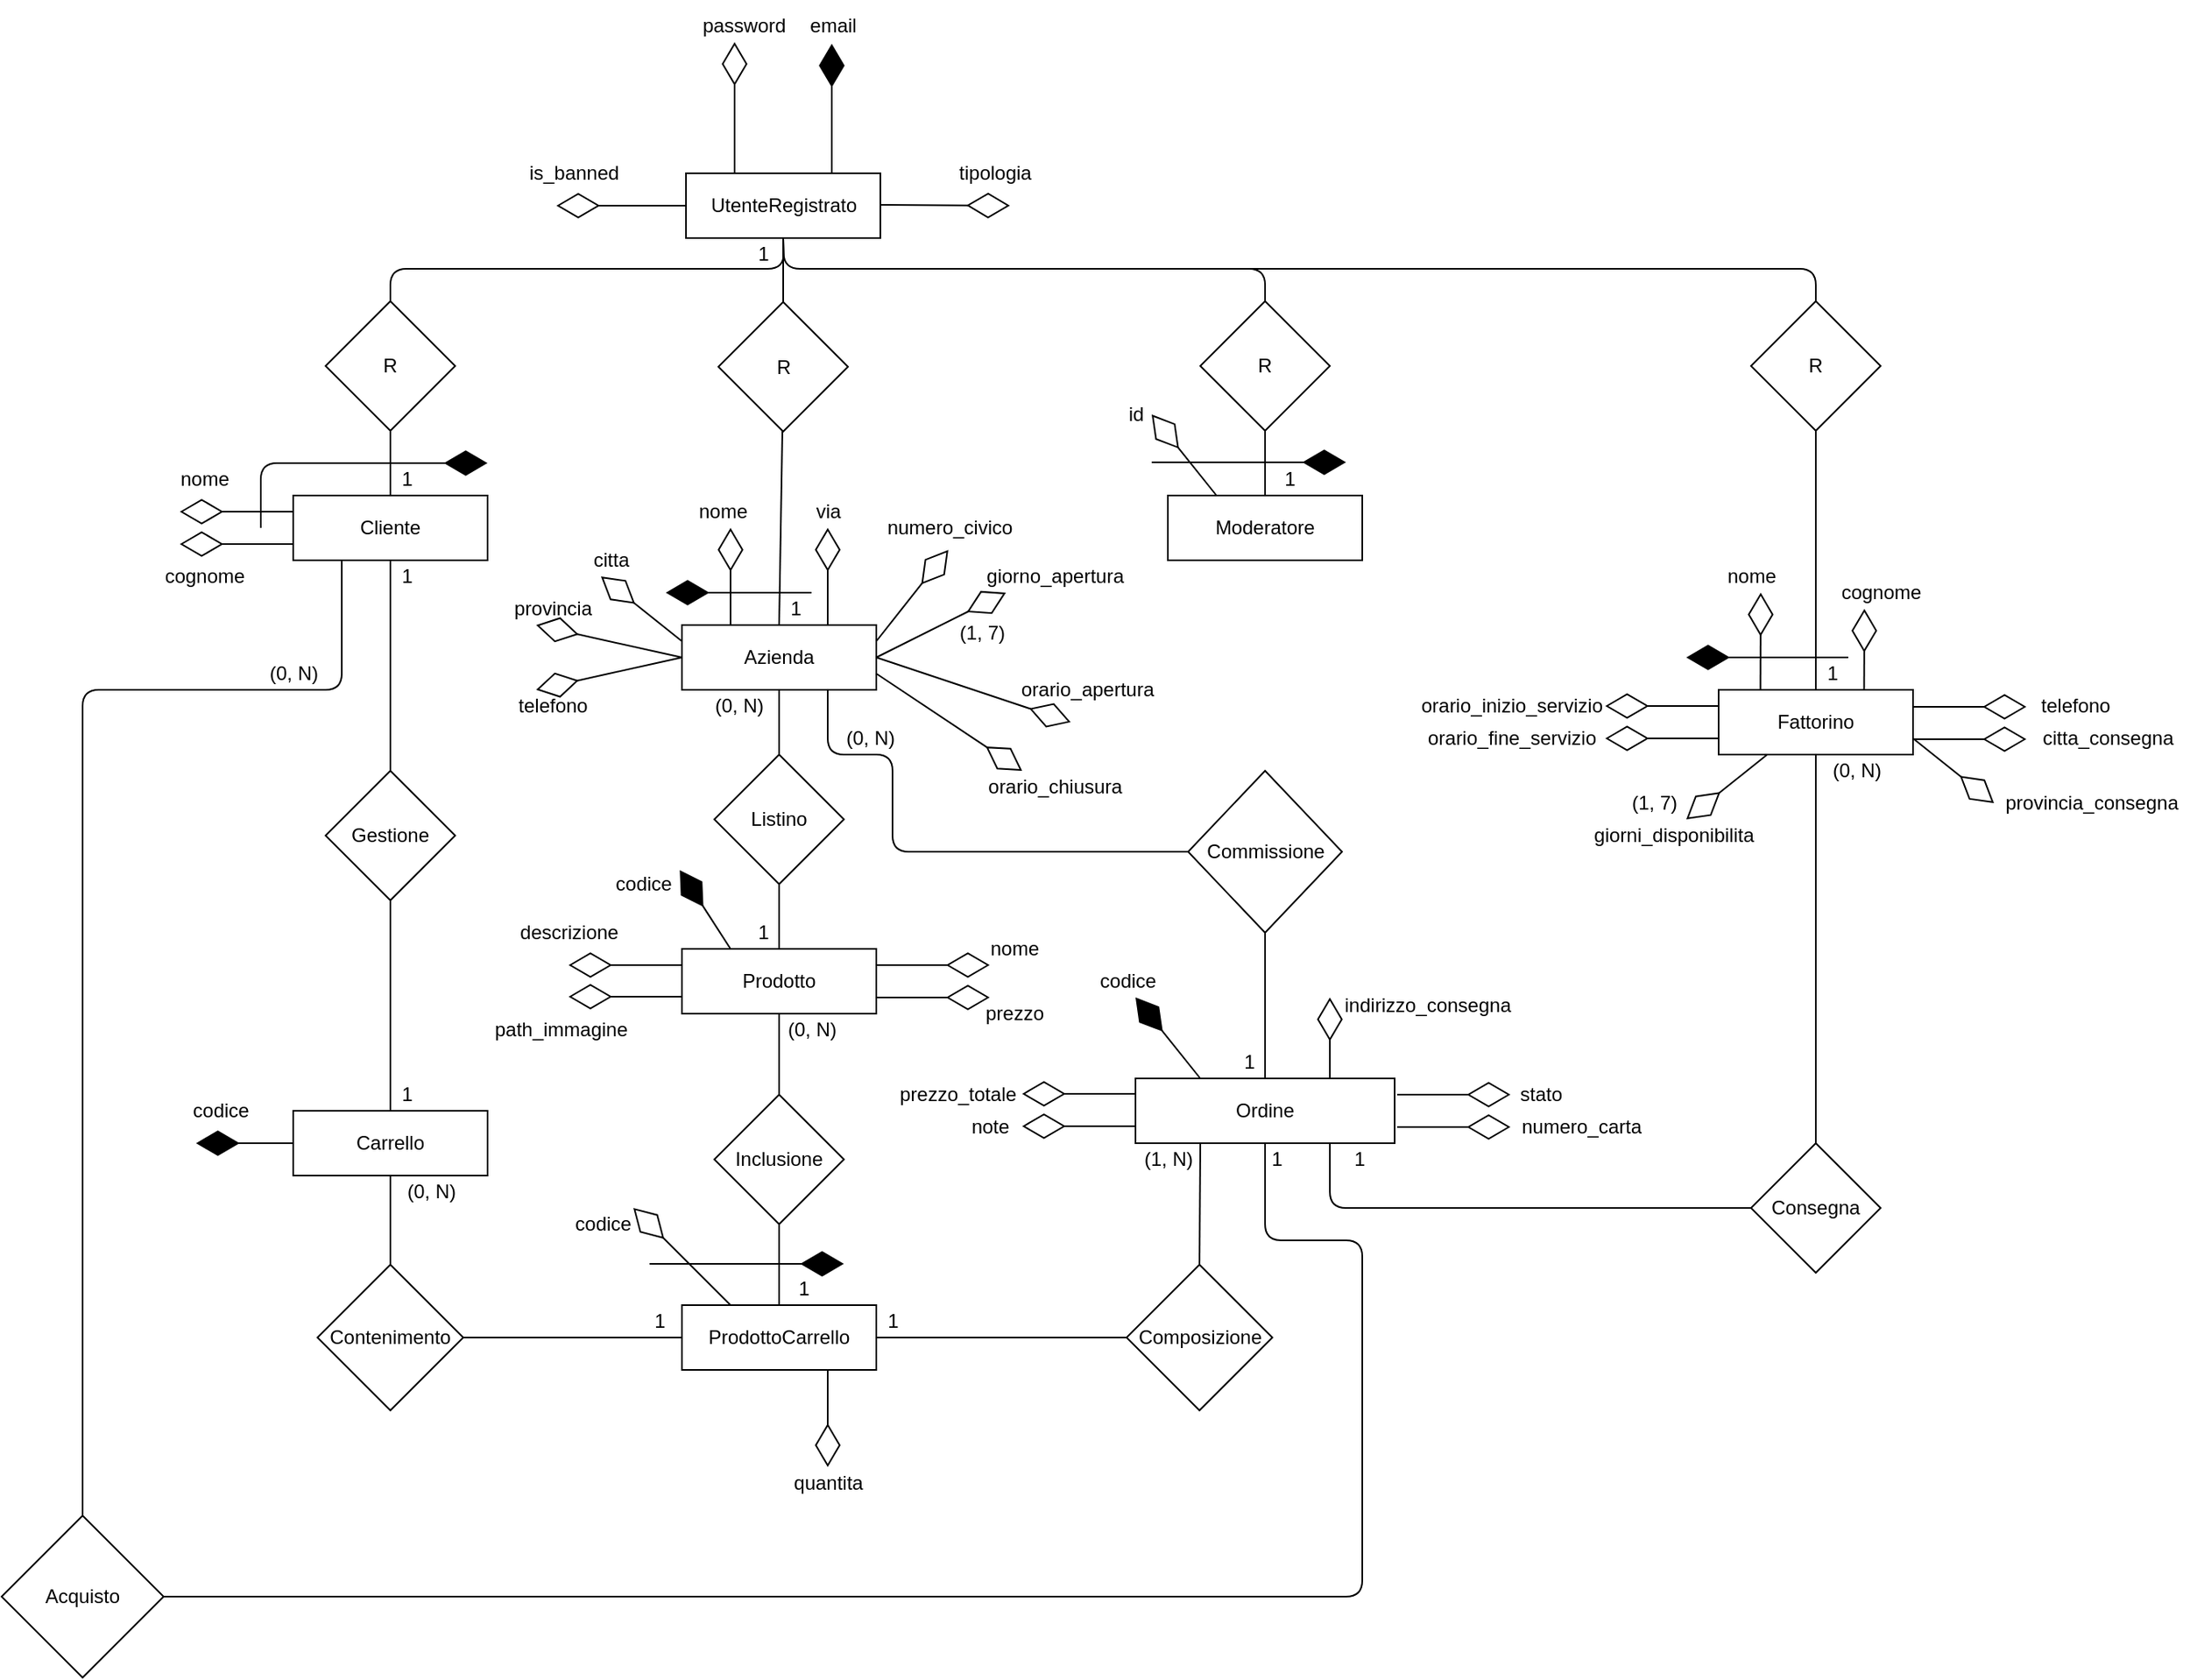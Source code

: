 <mxfile version="12.3.6" type="device" pages="1"><diagram id="l-gGCLEJbwSXrtf_H1-W" name="Pagina-1"><mxGraphModel dx="4123" dy="2833" grid="1" gridSize="10" guides="1" tooltips="1" connect="1" arrows="1" fold="1" page="1" pageScale="1" pageWidth="827" pageHeight="1169" math="0" shadow="0"><root><mxCell id="0"/><mxCell id="1" parent="0"/><mxCell id="HPkbXfyL9ulODQ63uyDL-1" value="UtenteRegistrato" style="rounded=0;whiteSpace=wrap;html=1;" parent="1" vertex="1"><mxGeometry x="362.5" y="81" width="120" height="40" as="geometry"/></mxCell><mxCell id="HPkbXfyL9ulODQ63uyDL-3" value="Cliente" style="rounded=0;whiteSpace=wrap;html=1;" parent="1" vertex="1"><mxGeometry x="120" y="280" width="120" height="40" as="geometry"/></mxCell><mxCell id="HPkbXfyL9ulODQ63uyDL-4" value="Azienda" style="rounded=0;whiteSpace=wrap;html=1;" parent="1" vertex="1"><mxGeometry x="360" y="360" width="120" height="40" as="geometry"/></mxCell><mxCell id="HPkbXfyL9ulODQ63uyDL-5" value="Fattorino" style="rounded=0;whiteSpace=wrap;html=1;" parent="1" vertex="1"><mxGeometry x="1000" y="400" width="120" height="40" as="geometry"/></mxCell><mxCell id="HPkbXfyL9ulODQ63uyDL-6" value="Moderatore" style="rounded=0;whiteSpace=wrap;html=1;" parent="1" vertex="1"><mxGeometry x="660" y="280" width="120" height="40" as="geometry"/></mxCell><mxCell id="HPkbXfyL9ulODQ63uyDL-11" value="Gestione" style="rhombus;whiteSpace=wrap;html=1;" parent="1" vertex="1"><mxGeometry x="140" y="450" width="80" height="80" as="geometry"/></mxCell><mxCell id="HPkbXfyL9ulODQ63uyDL-12" value="Carrello" style="rounded=0;whiteSpace=wrap;html=1;" parent="1" vertex="1"><mxGeometry x="120" y="660" width="120" height="40" as="geometry"/></mxCell><mxCell id="HPkbXfyL9ulODQ63uyDL-13" value="" style="endArrow=none;html=1;entryX=0.5;entryY=1;entryDx=0;entryDy=0;exitX=0.5;exitY=0;exitDx=0;exitDy=0;" parent="1" source="HPkbXfyL9ulODQ63uyDL-11" target="HPkbXfyL9ulODQ63uyDL-3" edge="1"><mxGeometry width="50" height="50" relative="1" as="geometry"><mxPoint x="70" y="670" as="sourcePoint"/><mxPoint x="120" y="620" as="targetPoint"/></mxGeometry></mxCell><mxCell id="HPkbXfyL9ulODQ63uyDL-14" value="" style="endArrow=none;html=1;entryX=0.5;entryY=1;entryDx=0;entryDy=0;exitX=0.5;exitY=0;exitDx=0;exitDy=0;" parent="1" source="HPkbXfyL9ulODQ63uyDL-12" target="HPkbXfyL9ulODQ63uyDL-11" edge="1"><mxGeometry width="50" height="50" relative="1" as="geometry"><mxPoint x="190" y="650" as="sourcePoint"/><mxPoint x="190" y="610" as="targetPoint"/><Array as="points"><mxPoint x="180" y="660"/></Array></mxGeometry></mxCell><mxCell id="HPkbXfyL9ulODQ63uyDL-16" value="" style="endArrow=diamondThin;endFill=0;endSize=24;html=1;exitX=0.25;exitY=0;exitDx=0;exitDy=0;" parent="1" source="HPkbXfyL9ulODQ63uyDL-1" edge="1"><mxGeometry width="160" relative="1" as="geometry"><mxPoint x="62.5" y="441" as="sourcePoint"/><mxPoint x="392.5" as="targetPoint"/></mxGeometry></mxCell><mxCell id="HPkbXfyL9ulODQ63uyDL-17" value="" style="endArrow=diamondThin;endFill=1;endSize=24;html=1;exitX=0.75;exitY=0;exitDx=0;exitDy=0;" parent="1" source="HPkbXfyL9ulODQ63uyDL-1" edge="1"><mxGeometry width="160" relative="1" as="geometry"><mxPoint x="62.5" y="401" as="sourcePoint"/><mxPoint x="452.5" y="1" as="targetPoint"/></mxGeometry></mxCell><mxCell id="HPkbXfyL9ulODQ63uyDL-18" value="email" style="text;html=1;align=center;verticalAlign=middle;resizable=0;points=[];;autosize=1;" parent="1" vertex="1"><mxGeometry x="432.5" y="-20" width="40" height="20" as="geometry"/></mxCell><mxCell id="HPkbXfyL9ulODQ63uyDL-19" value="password" style="text;html=1;align=center;verticalAlign=middle;resizable=0;points=[];;autosize=1;" parent="1" vertex="1"><mxGeometry x="362.5" y="-20" width="70" height="20" as="geometry"/></mxCell><mxCell id="HPkbXfyL9ulODQ63uyDL-22" value="" style="endArrow=diamondThin;endFill=0;endSize=24;html=1;exitX=0;exitY=0.25;exitDx=0;exitDy=0;" parent="1" source="HPkbXfyL9ulODQ63uyDL-3" edge="1"><mxGeometry width="160" relative="1" as="geometry"><mxPoint x="-20" y="370" as="sourcePoint"/><mxPoint x="50" y="290" as="targetPoint"/><Array as="points"/></mxGeometry></mxCell><mxCell id="HPkbXfyL9ulODQ63uyDL-23" value="" style="endArrow=diamondThin;endFill=0;endSize=24;html=1;exitX=0;exitY=0.25;exitDx=0;exitDy=0;" parent="1" edge="1"><mxGeometry width="160" relative="1" as="geometry"><mxPoint x="120" y="310" as="sourcePoint"/><mxPoint x="50" y="310" as="targetPoint"/><Array as="points"/></mxGeometry></mxCell><mxCell id="HPkbXfyL9ulODQ63uyDL-24" value="nome" style="text;html=1;align=center;verticalAlign=middle;resizable=0;points=[];;autosize=1;" parent="1" vertex="1"><mxGeometry x="40" y="260" width="50" height="20" as="geometry"/></mxCell><mxCell id="HPkbXfyL9ulODQ63uyDL-25" value="cognome" style="text;html=1;align=center;verticalAlign=middle;resizable=0;points=[];;autosize=1;" parent="1" vertex="1"><mxGeometry x="35" y="320" width="60" height="20" as="geometry"/></mxCell><mxCell id="HPkbXfyL9ulODQ63uyDL-26" value="1&lt;br&gt;" style="text;html=1;align=center;verticalAlign=middle;resizable=0;points=[];;autosize=1;" parent="1" vertex="1"><mxGeometry x="180" y="320" width="20" height="20" as="geometry"/></mxCell><mxCell id="HPkbXfyL9ulODQ63uyDL-27" value="1&lt;br&gt;" style="text;html=1;align=center;verticalAlign=middle;resizable=0;points=[];;autosize=1;" parent="1" vertex="1"><mxGeometry x="180" y="640" width="20" height="20" as="geometry"/></mxCell><mxCell id="HPkbXfyL9ulODQ63uyDL-31" value="" style="endArrow=diamondThin;endFill=0;endSize=24;html=1;exitX=0.25;exitY=0;exitDx=0;exitDy=0;" parent="1" source="HPkbXfyL9ulODQ63uyDL-4" edge="1"><mxGeometry width="160" relative="1" as="geometry"><mxPoint x="120" y="560" as="sourcePoint"/><mxPoint x="390" y="300" as="targetPoint"/></mxGeometry></mxCell><mxCell id="HPkbXfyL9ulODQ63uyDL-32" value="nome" style="text;html=1;align=center;verticalAlign=middle;resizable=0;points=[];;autosize=1;" parent="1" vertex="1"><mxGeometry x="360" y="280" width="50" height="20" as="geometry"/></mxCell><mxCell id="HPkbXfyL9ulODQ63uyDL-33" value="" style="endArrow=diamondThin;endFill=0;endSize=24;html=1;exitX=0.75;exitY=0;exitDx=0;exitDy=0;" parent="1" source="HPkbXfyL9ulODQ63uyDL-4" edge="1"><mxGeometry width="160" relative="1" as="geometry"><mxPoint x="460" y="460" as="sourcePoint"/><mxPoint x="450" y="300" as="targetPoint"/></mxGeometry></mxCell><mxCell id="HPkbXfyL9ulODQ63uyDL-34" value="via" style="text;html=1;align=center;verticalAlign=middle;resizable=0;points=[];;autosize=1;" parent="1" vertex="1"><mxGeometry x="435" y="280" width="30" height="20" as="geometry"/></mxCell><mxCell id="HPkbXfyL9ulODQ63uyDL-35" value="" style="endArrow=diamondThin;endFill=0;endSize=24;html=1;exitX=1;exitY=0.25;exitDx=0;exitDy=0;entryX=0.494;entryY=1.183;entryDx=0;entryDy=0;entryPerimeter=0;" parent="1" source="HPkbXfyL9ulODQ63uyDL-4" target="HPkbXfyL9ulODQ63uyDL-36" edge="1"><mxGeometry width="160" relative="1" as="geometry"><mxPoint x="480" y="390" as="sourcePoint"/><mxPoint x="540" y="330" as="targetPoint"/></mxGeometry></mxCell><mxCell id="HPkbXfyL9ulODQ63uyDL-36" value="numero_civico" style="text;html=1;align=center;verticalAlign=middle;resizable=0;points=[];;autosize=1;" parent="1" vertex="1"><mxGeometry x="480" y="290" width="90" height="20" as="geometry"/></mxCell><mxCell id="HPkbXfyL9ulODQ63uyDL-37" value="" style="endArrow=diamondThin;endFill=0;endSize=24;html=1;exitX=0;exitY=0.25;exitDx=0;exitDy=0;" parent="1" source="HPkbXfyL9ulODQ63uyDL-4" edge="1"><mxGeometry width="160" relative="1" as="geometry"><mxPoint x="60" y="640" as="sourcePoint"/><mxPoint x="310" y="330" as="targetPoint"/></mxGeometry></mxCell><mxCell id="HPkbXfyL9ulODQ63uyDL-38" value="citta" style="text;html=1;align=center;verticalAlign=middle;resizable=0;points=[];;autosize=1;" parent="1" vertex="1"><mxGeometry x="296" y="310" width="40" height="20" as="geometry"/></mxCell><mxCell id="HPkbXfyL9ulODQ63uyDL-39" value="" style="endArrow=diamondThin;endFill=0;endSize=24;html=1;exitX=0;exitY=0.5;exitDx=0;exitDy=0;" parent="1" source="HPkbXfyL9ulODQ63uyDL-4" edge="1"><mxGeometry width="160" relative="1" as="geometry"><mxPoint x="280" y="380" as="sourcePoint"/><mxPoint x="270" y="360" as="targetPoint"/></mxGeometry></mxCell><mxCell id="HPkbXfyL9ulODQ63uyDL-40" value="provincia" style="text;html=1;align=center;verticalAlign=middle;resizable=0;points=[];;autosize=1;" parent="1" vertex="1"><mxGeometry x="250" y="340" width="60" height="20" as="geometry"/></mxCell><mxCell id="HPkbXfyL9ulODQ63uyDL-41" value="" style="endArrow=diamondThin;endFill=0;endSize=24;html=1;exitX=0;exitY=0.5;exitDx=0;exitDy=0;" parent="1" source="HPkbXfyL9ulODQ63uyDL-4" edge="1"><mxGeometry width="160" relative="1" as="geometry"><mxPoint x="310" y="490" as="sourcePoint"/><mxPoint x="270" y="400" as="targetPoint"/></mxGeometry></mxCell><mxCell id="HPkbXfyL9ulODQ63uyDL-42" value="telefono" style="text;html=1;align=center;verticalAlign=middle;resizable=0;points=[];;autosize=1;" parent="1" vertex="1"><mxGeometry x="250" y="400" width="60" height="20" as="geometry"/></mxCell><mxCell id="HPkbXfyL9ulODQ63uyDL-43" value="" style="endArrow=diamondThin;endFill=0;endSize=24;html=1;" parent="1" edge="1"><mxGeometry width="160" relative="1" as="geometry"><mxPoint x="480" y="380" as="sourcePoint"/><mxPoint x="560" y="340" as="targetPoint"/></mxGeometry></mxCell><mxCell id="HPkbXfyL9ulODQ63uyDL-44" value="giorno_apertura" style="text;html=1;align=center;verticalAlign=middle;resizable=0;points=[];;autosize=1;" parent="1" vertex="1"><mxGeometry x="540" y="320" width="100" height="20" as="geometry"/></mxCell><mxCell id="HPkbXfyL9ulODQ63uyDL-45" value="(1, 7)&lt;br&gt;" style="text;html=1;align=center;verticalAlign=middle;resizable=0;points=[];;autosize=1;" parent="1" vertex="1"><mxGeometry x="525" y="355" width="40" height="20" as="geometry"/></mxCell><mxCell id="HPkbXfyL9ulODQ63uyDL-46" value="" style="endArrow=diamondThin;endFill=0;endSize=24;html=1;exitX=1;exitY=0.5;exitDx=0;exitDy=0;" parent="1" source="HPkbXfyL9ulODQ63uyDL-4" edge="1"><mxGeometry width="160" relative="1" as="geometry"><mxPoint x="480" y="430" as="sourcePoint"/><mxPoint x="600" y="420" as="targetPoint"/></mxGeometry></mxCell><mxCell id="HPkbXfyL9ulODQ63uyDL-47" value="orario_apertura&lt;br&gt;" style="text;html=1;align=center;verticalAlign=middle;resizable=0;points=[];;autosize=1;" parent="1" vertex="1"><mxGeometry x="560" y="390" width="100" height="20" as="geometry"/></mxCell><mxCell id="HPkbXfyL9ulODQ63uyDL-48" value="" style="endArrow=diamondThin;endFill=0;endSize=24;html=1;exitX=1;exitY=0.75;exitDx=0;exitDy=0;" parent="1" source="HPkbXfyL9ulODQ63uyDL-4" edge="1"><mxGeometry width="160" relative="1" as="geometry"><mxPoint x="450" y="530" as="sourcePoint"/><mxPoint x="570" y="450" as="targetPoint"/></mxGeometry></mxCell><mxCell id="HPkbXfyL9ulODQ63uyDL-49" value="orario_chiusura" style="text;html=1;align=center;verticalAlign=middle;resizable=0;points=[];;autosize=1;" parent="1" vertex="1"><mxGeometry x="540" y="450" width="100" height="20" as="geometry"/></mxCell><mxCell id="HPkbXfyL9ulODQ63uyDL-50" value="Prodotto" style="rounded=0;whiteSpace=wrap;html=1;" parent="1" vertex="1"><mxGeometry x="360" y="560" width="120" height="40" as="geometry"/></mxCell><mxCell id="HPkbXfyL9ulODQ63uyDL-51" value="Ordine" style="rounded=0;whiteSpace=wrap;html=1;" parent="1" vertex="1"><mxGeometry x="640" y="640" width="160" height="40" as="geometry"/></mxCell><mxCell id="HPkbXfyL9ulODQ63uyDL-52" value="Listino" style="rhombus;whiteSpace=wrap;html=1;" parent="1" vertex="1"><mxGeometry x="380" y="440" width="80" height="80" as="geometry"/></mxCell><mxCell id="HPkbXfyL9ulODQ63uyDL-53" value="" style="endArrow=none;html=1;entryX=0.5;entryY=1;entryDx=0;entryDy=0;exitX=0.5;exitY=0;exitDx=0;exitDy=0;" parent="1" source="HPkbXfyL9ulODQ63uyDL-52" target="HPkbXfyL9ulODQ63uyDL-4" edge="1"><mxGeometry width="50" height="50" relative="1" as="geometry"><mxPoint x="300" y="520" as="sourcePoint"/><mxPoint x="350" y="470" as="targetPoint"/></mxGeometry></mxCell><mxCell id="HPkbXfyL9ulODQ63uyDL-54" value="" style="endArrow=none;html=1;entryX=0.5;entryY=1;entryDx=0;entryDy=0;exitX=0.5;exitY=0;exitDx=0;exitDy=0;" parent="1" edge="1"><mxGeometry width="50" height="50" relative="1" as="geometry"><mxPoint x="420" y="560" as="sourcePoint"/><mxPoint x="420" y="520" as="targetPoint"/></mxGeometry></mxCell><mxCell id="HPkbXfyL9ulODQ63uyDL-56" value="codice&lt;br&gt;" style="text;html=1;align=center;verticalAlign=middle;resizable=0;points=[];;autosize=1;" parent="1" vertex="1"><mxGeometry x="311" y="510" width="50" height="20" as="geometry"/></mxCell><mxCell id="HPkbXfyL9ulODQ63uyDL-57" value="1&lt;br&gt;" style="text;html=1;align=center;verticalAlign=middle;resizable=0;points=[];;autosize=1;" parent="1" vertex="1"><mxGeometry x="400" y="540" width="20" height="20" as="geometry"/></mxCell><mxCell id="HPkbXfyL9ulODQ63uyDL-58" value="(0, N)" style="text;html=1;align=center;verticalAlign=middle;resizable=0;points=[];;autosize=1;" parent="1" vertex="1"><mxGeometry x="370" y="400" width="50" height="20" as="geometry"/></mxCell><mxCell id="HPkbXfyL9ulODQ63uyDL-59" value="" style="endArrow=diamondThin;endFill=0;endSize=24;html=1;exitX=0;exitY=0.25;exitDx=0;exitDy=0;" parent="1" edge="1"><mxGeometry width="160" relative="1" as="geometry"><mxPoint x="360" y="570" as="sourcePoint"/><mxPoint x="290" y="570" as="targetPoint"/><Array as="points"/></mxGeometry></mxCell><mxCell id="HPkbXfyL9ulODQ63uyDL-60" value="" style="endArrow=diamondThin;endFill=0;endSize=24;html=1;exitX=0;exitY=0.25;exitDx=0;exitDy=0;" parent="1" edge="1"><mxGeometry width="160" relative="1" as="geometry"><mxPoint x="360" y="589.5" as="sourcePoint"/><mxPoint x="290" y="589.5" as="targetPoint"/><Array as="points"/></mxGeometry></mxCell><mxCell id="HPkbXfyL9ulODQ63uyDL-61" value="" style="endArrow=diamondThin;endFill=0;endSize=24;html=1;exitX=1;exitY=0.25;exitDx=0;exitDy=0;" parent="1" source="HPkbXfyL9ulODQ63uyDL-50" edge="1"><mxGeometry width="160" relative="1" as="geometry"><mxPoint x="525" y="650" as="sourcePoint"/><mxPoint x="550" y="570" as="targetPoint"/><Array as="points"/></mxGeometry></mxCell><mxCell id="HPkbXfyL9ulODQ63uyDL-62" value="" style="endArrow=diamondThin;endFill=0;endSize=24;html=1;exitX=1;exitY=0.25;exitDx=0;exitDy=0;" parent="1" edge="1"><mxGeometry width="160" relative="1" as="geometry"><mxPoint x="480" y="590" as="sourcePoint"/><mxPoint x="550" y="590" as="targetPoint"/><Array as="points"/></mxGeometry></mxCell><mxCell id="HPkbXfyL9ulODQ63uyDL-63" value="nome" style="text;html=1;align=center;verticalAlign=middle;resizable=0;points=[];;autosize=1;" parent="1" vertex="1"><mxGeometry x="540" y="550" width="50" height="20" as="geometry"/></mxCell><mxCell id="HPkbXfyL9ulODQ63uyDL-64" value="prezzo" style="text;html=1;align=center;verticalAlign=middle;resizable=0;points=[];;autosize=1;" parent="1" vertex="1"><mxGeometry x="540" y="590" width="50" height="20" as="geometry"/></mxCell><mxCell id="HPkbXfyL9ulODQ63uyDL-65" value="descrizione" style="text;html=1;align=center;verticalAlign=middle;resizable=0;points=[];;autosize=1;" parent="1" vertex="1"><mxGeometry x="250" y="540" width="80" height="20" as="geometry"/></mxCell><mxCell id="HPkbXfyL9ulODQ63uyDL-66" value="path_immagine" style="text;html=1;align=center;verticalAlign=middle;resizable=0;points=[];;autosize=1;" parent="1" vertex="1"><mxGeometry x="235" y="600" width="100" height="20" as="geometry"/></mxCell><mxCell id="HPkbXfyL9ulODQ63uyDL-67" value="" style="endArrow=diamondThin;endFill=1;endSize=24;html=1;exitX=0;exitY=0.5;exitDx=0;exitDy=0;" parent="1" source="HPkbXfyL9ulODQ63uyDL-12" edge="1"><mxGeometry width="160" relative="1" as="geometry"><mxPoint x="110" y="640" as="sourcePoint"/><mxPoint x="60" y="680" as="targetPoint"/><Array as="points"/></mxGeometry></mxCell><mxCell id="HPkbXfyL9ulODQ63uyDL-68" value="codice" style="text;html=1;align=center;verticalAlign=middle;resizable=0;points=[];;autosize=1;" parent="1" vertex="1"><mxGeometry x="50" y="650" width="50" height="20" as="geometry"/></mxCell><mxCell id="HPkbXfyL9ulODQ63uyDL-73" value="ProdottoCarrello" style="rounded=0;whiteSpace=wrap;html=1;" parent="1" vertex="1"><mxGeometry x="360" y="780" width="120" height="40" as="geometry"/></mxCell><mxCell id="HPkbXfyL9ulODQ63uyDL-74" value="Inclusione" style="rhombus;whiteSpace=wrap;html=1;" parent="1" vertex="1"><mxGeometry x="380" y="650" width="80" height="80" as="geometry"/></mxCell><mxCell id="HPkbXfyL9ulODQ63uyDL-75" value="" style="endArrow=none;html=1;entryX=0.5;entryY=1;entryDx=0;entryDy=0;exitX=0.5;exitY=0;exitDx=0;exitDy=0;" parent="1" source="HPkbXfyL9ulODQ63uyDL-73" target="HPkbXfyL9ulODQ63uyDL-74" edge="1"><mxGeometry width="50" height="50" relative="1" as="geometry"><mxPoint x="510" y="720" as="sourcePoint"/><mxPoint x="560" y="670" as="targetPoint"/></mxGeometry></mxCell><mxCell id="HPkbXfyL9ulODQ63uyDL-76" value="" style="endArrow=none;html=1;entryX=0.5;entryY=1;entryDx=0;entryDy=0;exitX=0.5;exitY=0;exitDx=0;exitDy=0;" parent="1" source="HPkbXfyL9ulODQ63uyDL-74" target="HPkbXfyL9ulODQ63uyDL-50" edge="1"><mxGeometry width="50" height="50" relative="1" as="geometry"><mxPoint x="430" y="730" as="sourcePoint"/><mxPoint x="430" y="710" as="targetPoint"/></mxGeometry></mxCell><mxCell id="HPkbXfyL9ulODQ63uyDL-79" value="Contenimento" style="rhombus;whiteSpace=wrap;html=1;" parent="1" vertex="1"><mxGeometry x="135" y="755" width="90" height="90" as="geometry"/></mxCell><mxCell id="0rmj-CTGRLrVvoSivh8t-1" value="(0, N)" style="text;html=1;align=center;verticalAlign=middle;resizable=0;points=[];;autosize=1;" parent="1" vertex="1"><mxGeometry x="415" y="600" width="50" height="20" as="geometry"/></mxCell><mxCell id="0rmj-CTGRLrVvoSivh8t-2" value="1" style="text;html=1;align=center;verticalAlign=middle;resizable=0;points=[];;autosize=1;" parent="1" vertex="1"><mxGeometry x="425" y="760" width="20" height="20" as="geometry"/></mxCell><mxCell id="0rmj-CTGRLrVvoSivh8t-3" value="" style="endArrow=none;html=1;exitX=0.5;exitY=0;exitDx=0;exitDy=0;entryX=0.5;entryY=1;entryDx=0;entryDy=0;" parent="1" source="HPkbXfyL9ulODQ63uyDL-79" target="HPkbXfyL9ulODQ63uyDL-12" edge="1"><mxGeometry width="50" height="50" relative="1" as="geometry"><mxPoint x="220" y="780" as="sourcePoint"/><mxPoint x="270" y="730" as="targetPoint"/></mxGeometry></mxCell><mxCell id="0rmj-CTGRLrVvoSivh8t-4" value="" style="endArrow=none;html=1;exitX=1;exitY=0.5;exitDx=0;exitDy=0;entryX=0;entryY=0.5;entryDx=0;entryDy=0;" parent="1" source="HPkbXfyL9ulODQ63uyDL-79" target="HPkbXfyL9ulODQ63uyDL-73" edge="1"><mxGeometry width="50" height="50" relative="1" as="geometry"><mxPoint x="260" y="860" as="sourcePoint"/><mxPoint x="310" y="810" as="targetPoint"/></mxGeometry></mxCell><mxCell id="0rmj-CTGRLrVvoSivh8t-6" value="(0, N)&lt;br&gt;" style="text;html=1;align=center;verticalAlign=middle;resizable=0;points=[];;autosize=1;" parent="1" vertex="1"><mxGeometry x="180" y="700" width="50" height="20" as="geometry"/></mxCell><mxCell id="0rmj-CTGRLrVvoSivh8t-7" value="1" style="text;html=1;align=center;verticalAlign=middle;resizable=0;points=[];;autosize=1;" parent="1" vertex="1"><mxGeometry x="336" y="780" width="20" height="20" as="geometry"/></mxCell><mxCell id="0rmj-CTGRLrVvoSivh8t-8" value="Commissione" style="rhombus;whiteSpace=wrap;html=1;" parent="1" vertex="1"><mxGeometry x="672.5" y="450" width="95" height="100" as="geometry"/></mxCell><mxCell id="0rmj-CTGRLrVvoSivh8t-9" value="" style="endArrow=none;html=1;entryX=0.5;entryY=1;entryDx=0;entryDy=0;exitX=0.5;exitY=0;exitDx=0;exitDy=0;" parent="1" source="HPkbXfyL9ulODQ63uyDL-51" target="0rmj-CTGRLrVvoSivh8t-8" edge="1"><mxGeometry width="50" height="50" relative="1" as="geometry"><mxPoint x="640" y="660" as="sourcePoint"/><mxPoint x="690" y="610" as="targetPoint"/></mxGeometry></mxCell><mxCell id="0rmj-CTGRLrVvoSivh8t-10" value="" style="endArrow=none;html=1;exitX=0;exitY=0.5;exitDx=0;exitDy=0;entryX=0.75;entryY=1;entryDx=0;entryDy=0;" parent="1" source="0rmj-CTGRLrVvoSivh8t-8" target="HPkbXfyL9ulODQ63uyDL-4" edge="1"><mxGeometry width="50" height="50" relative="1" as="geometry"><mxPoint x="470" y="530" as="sourcePoint"/><mxPoint x="500" y="450" as="targetPoint"/><Array as="points"><mxPoint x="600" y="500"/><mxPoint x="490" y="500"/><mxPoint x="490" y="440"/><mxPoint x="450" y="440"/></Array></mxGeometry></mxCell><mxCell id="0rmj-CTGRLrVvoSivh8t-11" value="(0, N)&lt;br&gt;" style="text;html=1;align=center;verticalAlign=middle;resizable=0;points=[];;labelBackgroundColor=#ffffff;" parent="0rmj-CTGRLrVvoSivh8t-10" vertex="1" connectable="0"><mxGeometry x="0.724" y="1" relative="1" as="geometry"><mxPoint x="21.5" y="-11" as="offset"/></mxGeometry></mxCell><mxCell id="0rmj-CTGRLrVvoSivh8t-13" value="1" style="text;html=1;align=center;verticalAlign=middle;resizable=0;points=[];;autosize=1;" parent="1" vertex="1"><mxGeometry x="700" y="620" width="20" height="20" as="geometry"/></mxCell><mxCell id="0rmj-CTGRLrVvoSivh8t-14" value="Composizione" style="rhombus;whiteSpace=wrap;html=1;" parent="1" vertex="1"><mxGeometry x="634.5" y="755" width="90" height="90" as="geometry"/></mxCell><mxCell id="0rmj-CTGRLrVvoSivh8t-15" value="" style="endArrow=none;html=1;exitX=1;exitY=0.5;exitDx=0;exitDy=0;entryX=0;entryY=0.5;entryDx=0;entryDy=0;" parent="1" source="HPkbXfyL9ulODQ63uyDL-73" target="0rmj-CTGRLrVvoSivh8t-14" edge="1"><mxGeometry width="50" height="50" relative="1" as="geometry"><mxPoint x="500" y="830" as="sourcePoint"/><mxPoint x="550" y="780" as="targetPoint"/></mxGeometry></mxCell><mxCell id="0rmj-CTGRLrVvoSivh8t-16" value="" style="endArrow=none;html=1;entryX=0.25;entryY=1;entryDx=0;entryDy=0;exitX=0.5;exitY=0;exitDx=0;exitDy=0;" parent="1" source="0rmj-CTGRLrVvoSivh8t-14" target="HPkbXfyL9ulODQ63uyDL-51" edge="1"><mxGeometry width="50" height="50" relative="1" as="geometry"><mxPoint x="510" y="840" as="sourcePoint"/><mxPoint x="560" y="790" as="targetPoint"/></mxGeometry></mxCell><mxCell id="0rmj-CTGRLrVvoSivh8t-17" value="(1, N)&lt;br&gt;" style="text;html=1;align=center;verticalAlign=middle;resizable=0;points=[];;autosize=1;" parent="1" vertex="1"><mxGeometry x="635" y="680" width="50" height="20" as="geometry"/></mxCell><mxCell id="0rmj-CTGRLrVvoSivh8t-18" value="1" style="text;html=1;align=center;verticalAlign=middle;resizable=0;points=[];;autosize=1;" parent="1" vertex="1"><mxGeometry x="480" y="780" width="20" height="20" as="geometry"/></mxCell><mxCell id="0rmj-CTGRLrVvoSivh8t-21" value="" style="endArrow=diamondThin;endFill=0;endSize=24;html=1;exitX=0.75;exitY=1;exitDx=0;exitDy=0;" parent="1" source="HPkbXfyL9ulODQ63uyDL-73" edge="1"><mxGeometry width="160" relative="1" as="geometry"><mxPoint x="350" y="920" as="sourcePoint"/><mxPoint x="450" y="880" as="targetPoint"/></mxGeometry></mxCell><mxCell id="0rmj-CTGRLrVvoSivh8t-23" value="quantita" style="text;html=1;align=center;verticalAlign=middle;resizable=0;points=[];;autosize=1;" parent="1" vertex="1"><mxGeometry x="420" y="880" width="60" height="20" as="geometry"/></mxCell><mxCell id="0rmj-CTGRLrVvoSivh8t-24" value="" style="endArrow=diamondThin;endFill=0;endSize=24;html=1;exitX=0;exitY=0.25;exitDx=0;exitDy=0;" parent="1" edge="1"><mxGeometry width="160" relative="1" as="geometry"><mxPoint x="640" y="649.5" as="sourcePoint"/><mxPoint x="570" y="649.5" as="targetPoint"/><Array as="points"/></mxGeometry></mxCell><mxCell id="0rmj-CTGRLrVvoSivh8t-26" value="prezzo_totale" style="text;html=1;align=center;verticalAlign=middle;resizable=0;points=[];;labelBackgroundColor=#ffffff;" parent="0rmj-CTGRLrVvoSivh8t-24" vertex="1" connectable="0"><mxGeometry x="0.657" y="2" relative="1" as="geometry"><mxPoint x="-52.5" y="-1.5" as="offset"/></mxGeometry></mxCell><mxCell id="0rmj-CTGRLrVvoSivh8t-25" value="" style="endArrow=diamondThin;endFill=0;endSize=24;html=1;exitX=0;exitY=0.25;exitDx=0;exitDy=0;" parent="1" edge="1"><mxGeometry width="160" relative="1" as="geometry"><mxPoint x="640" y="669.5" as="sourcePoint"/><mxPoint x="570" y="669.5" as="targetPoint"/><Array as="points"/></mxGeometry></mxCell><mxCell id="0rmj-CTGRLrVvoSivh8t-27" value="note" style="text;html=1;align=center;verticalAlign=middle;resizable=0;points=[];;autosize=1;" parent="1" vertex="1"><mxGeometry x="530" y="660" width="40" height="20" as="geometry"/></mxCell><mxCell id="0rmj-CTGRLrVvoSivh8t-28" value="" style="endArrow=diamondThin;endFill=0;endSize=24;html=1;exitX=1;exitY=0.25;exitDx=0;exitDy=0;" parent="1" edge="1"><mxGeometry width="160" relative="1" as="geometry"><mxPoint x="801.5" y="650" as="sourcePoint"/><mxPoint x="871.5" y="650" as="targetPoint"/><Array as="points"/></mxGeometry></mxCell><mxCell id="0rmj-CTGRLrVvoSivh8t-29" value="stato&lt;br&gt;" style="text;html=1;align=center;verticalAlign=middle;resizable=0;points=[];;autosize=1;" parent="1" vertex="1"><mxGeometry x="870" y="640" width="40" height="20" as="geometry"/></mxCell><mxCell id="0rmj-CTGRLrVvoSivh8t-30" value="" style="endArrow=diamondThin;endFill=0;endSize=24;html=1;exitX=1;exitY=0.25;exitDx=0;exitDy=0;" parent="1" edge="1"><mxGeometry width="160" relative="1" as="geometry"><mxPoint x="801.5" y="670" as="sourcePoint"/><mxPoint x="871.5" y="670" as="targetPoint"/><Array as="points"/></mxGeometry></mxCell><mxCell id="0rmj-CTGRLrVvoSivh8t-31" value="numero_carta" style="text;html=1;align=center;verticalAlign=middle;resizable=0;points=[];;autosize=1;" parent="1" vertex="1"><mxGeometry x="870" y="660" width="90" height="20" as="geometry"/></mxCell><mxCell id="0rmj-CTGRLrVvoSivh8t-32" value="" style="endArrow=diamondThin;endFill=0;endSize=24;html=1;exitX=0.75;exitY=0;exitDx=0;exitDy=0;" parent="1" source="HPkbXfyL9ulODQ63uyDL-51" edge="1"><mxGeometry width="160" relative="1" as="geometry"><mxPoint x="770" y="625" as="sourcePoint"/><mxPoint x="760" y="590" as="targetPoint"/><Array as="points"/></mxGeometry></mxCell><mxCell id="0rmj-CTGRLrVvoSivh8t-33" value="indirizzo_consegna" style="text;html=1;align=center;verticalAlign=middle;resizable=0;points=[];;autosize=1;" parent="1" vertex="1"><mxGeometry x="760" y="584.5" width="120" height="20" as="geometry"/></mxCell><mxCell id="0rmj-CTGRLrVvoSivh8t-36" value="" style="endArrow=diamondThin;endFill=1;endSize=24;html=1;exitX=0.25;exitY=0;exitDx=0;exitDy=0;" parent="1" source="HPkbXfyL9ulODQ63uyDL-51" edge="1"><mxGeometry width="160" relative="1" as="geometry"><mxPoint x="830" y="700" as="sourcePoint"/><mxPoint x="640" y="590" as="targetPoint"/></mxGeometry></mxCell><mxCell id="0rmj-CTGRLrVvoSivh8t-37" value="codice" style="text;html=1;align=center;verticalAlign=middle;resizable=0;points=[];;autosize=1;" parent="1" vertex="1"><mxGeometry x="610" y="570" width="50" height="20" as="geometry"/></mxCell><mxCell id="0rmj-CTGRLrVvoSivh8t-41" value="Consegna" style="rhombus;whiteSpace=wrap;html=1;" parent="1" vertex="1"><mxGeometry x="1020" y="680" width="80" height="80" as="geometry"/></mxCell><mxCell id="0rmj-CTGRLrVvoSivh8t-42" value="" style="endArrow=none;html=1;exitX=0.75;exitY=1;exitDx=0;exitDy=0;entryX=0;entryY=0.5;entryDx=0;entryDy=0;" parent="1" source="HPkbXfyL9ulODQ63uyDL-51" target="0rmj-CTGRLrVvoSivh8t-41" edge="1"><mxGeometry width="50" height="50" relative="1" as="geometry"><mxPoint x="880" y="790" as="sourcePoint"/><mxPoint x="930" y="740" as="targetPoint"/><Array as="points"><mxPoint x="760" y="720"/></Array></mxGeometry></mxCell><mxCell id="0rmj-CTGRLrVvoSivh8t-43" value="" style="endArrow=none;html=1;exitX=0.5;exitY=0;exitDx=0;exitDy=0;entryX=0.5;entryY=1;entryDx=0;entryDy=0;" parent="1" source="0rmj-CTGRLrVvoSivh8t-41" target="HPkbXfyL9ulODQ63uyDL-5" edge="1"><mxGeometry width="50" height="50" relative="1" as="geometry"><mxPoint x="1100" y="629.5" as="sourcePoint"/><mxPoint x="1150" y="579.5" as="targetPoint"/></mxGeometry></mxCell><mxCell id="0rmj-CTGRLrVvoSivh8t-44" value="(0, N)" style="text;html=1;align=center;verticalAlign=middle;resizable=0;points=[];;autosize=1;" parent="1" vertex="1"><mxGeometry x="1060" y="440" width="50" height="20" as="geometry"/></mxCell><mxCell id="0rmj-CTGRLrVvoSivh8t-45" value="1&lt;br&gt;" style="text;html=1;align=center;verticalAlign=middle;resizable=0;points=[];;autosize=1;" parent="1" vertex="1"><mxGeometry x="767.5" y="680" width="20" height="20" as="geometry"/></mxCell><mxCell id="0rmj-CTGRLrVvoSivh8t-46" value="" style="endArrow=diamondThin;endFill=0;endSize=24;html=1;exitX=0;exitY=0.25;exitDx=0;exitDy=0;" parent="1" edge="1"><mxGeometry width="160" relative="1" as="geometry"><mxPoint x="1000.0" y="410" as="sourcePoint"/><mxPoint x="930.0" y="410" as="targetPoint"/><Array as="points"/></mxGeometry></mxCell><mxCell id="0rmj-CTGRLrVvoSivh8t-48" value="" style="endArrow=diamondThin;endFill=0;endSize=24;html=1;exitX=0;exitY=0.25;exitDx=0;exitDy=0;" parent="1" edge="1"><mxGeometry width="160" relative="1" as="geometry"><mxPoint x="1000.0" y="430" as="sourcePoint"/><mxPoint x="930.0" y="430" as="targetPoint"/><Array as="points"/></mxGeometry></mxCell><mxCell id="0rmj-CTGRLrVvoSivh8t-49" value="" style="endArrow=diamondThin;endFill=0;endSize=24;html=1;exitX=1;exitY=0.25;exitDx=0;exitDy=0;" parent="1" edge="1"><mxGeometry width="160" relative="1" as="geometry"><mxPoint x="1120.0" y="410.5" as="sourcePoint"/><mxPoint x="1190.0" y="410.5" as="targetPoint"/><Array as="points"/></mxGeometry></mxCell><mxCell id="0rmj-CTGRLrVvoSivh8t-50" value="" style="endArrow=diamondThin;endFill=0;endSize=24;html=1;exitX=1;exitY=0.25;exitDx=0;exitDy=0;" parent="1" edge="1"><mxGeometry width="160" relative="1" as="geometry"><mxPoint x="1120.0" y="430.5" as="sourcePoint"/><mxPoint x="1190.0" y="430.5" as="targetPoint"/><Array as="points"/></mxGeometry></mxCell><mxCell id="0rmj-CTGRLrVvoSivh8t-51" value="nome" style="text;html=1;align=center;verticalAlign=middle;resizable=0;points=[];;autosize=1;" parent="1" vertex="1"><mxGeometry x="995" y="320" width="50" height="20" as="geometry"/></mxCell><mxCell id="0rmj-CTGRLrVvoSivh8t-52" value="cognome" style="text;html=1;align=center;verticalAlign=middle;resizable=0;points=[];;autosize=1;" parent="1" vertex="1"><mxGeometry x="1070" y="330" width="60" height="20" as="geometry"/></mxCell><mxCell id="0rmj-CTGRLrVvoSivh8t-53" value="telefono" style="text;html=1;align=center;verticalAlign=middle;resizable=0;points=[];;autosize=1;" parent="1" vertex="1"><mxGeometry x="1190" y="400" width="60" height="20" as="geometry"/></mxCell><mxCell id="0rmj-CTGRLrVvoSivh8t-54" value="citta_consegna" style="text;html=1;align=center;verticalAlign=middle;resizable=0;points=[];;autosize=1;" parent="1" vertex="1"><mxGeometry x="1190" y="420" width="100" height="20" as="geometry"/></mxCell><mxCell id="0rmj-CTGRLrVvoSivh8t-55" value="" style="endArrow=diamondThin;endFill=0;endSize=24;html=1;exitX=1;exitY=0.75;exitDx=0;exitDy=0;" parent="1" source="HPkbXfyL9ulODQ63uyDL-5" edge="1"><mxGeometry width="160" relative="1" as="geometry"><mxPoint x="1150" y="450" as="sourcePoint"/><mxPoint x="1170" y="470" as="targetPoint"/><Array as="points"/></mxGeometry></mxCell><mxCell id="0rmj-CTGRLrVvoSivh8t-56" value="provincia_consegna&lt;br&gt;" style="text;html=1;align=center;verticalAlign=middle;resizable=0;points=[];;autosize=1;" parent="1" vertex="1"><mxGeometry x="1170" y="460" width="120" height="20" as="geometry"/></mxCell><mxCell id="0rmj-CTGRLrVvoSivh8t-57" value="" style="endArrow=diamondThin;endFill=0;endSize=24;html=1;exitX=0.215;exitY=-0.005;exitDx=0;exitDy=0;exitPerimeter=0;entryX=0.62;entryY=1;entryDx=0;entryDy=0;entryPerimeter=0;" parent="1" source="HPkbXfyL9ulODQ63uyDL-5" target="0rmj-CTGRLrVvoSivh8t-51" edge="1"><mxGeometry width="160" relative="1" as="geometry"><mxPoint x="940" y="470" as="sourcePoint"/><mxPoint x="1026" y="350" as="targetPoint"/><Array as="points"/></mxGeometry></mxCell><mxCell id="0rmj-CTGRLrVvoSivh8t-58" value="orario_inizio_servizio" style="text;html=1;align=center;verticalAlign=middle;resizable=0;points=[];;autosize=1;" parent="1" vertex="1"><mxGeometry x="806.5" y="400" width="130" height="20" as="geometry"/></mxCell><mxCell id="0rmj-CTGRLrVvoSivh8t-59" value="" style="endArrow=diamondThin;endFill=0;endSize=24;html=1;exitX=0.215;exitY=-0.005;exitDx=0;exitDy=0;exitPerimeter=0;" parent="1" edge="1"><mxGeometry width="160" relative="1" as="geometry"><mxPoint x="1089.8" y="399.8" as="sourcePoint"/><mxPoint x="1090" y="350" as="targetPoint"/><Array as="points"/></mxGeometry></mxCell><mxCell id="0rmj-CTGRLrVvoSivh8t-60" value="orario_fine_servizio" style="text;html=1;align=center;verticalAlign=middle;resizable=0;points=[];;autosize=1;" parent="1" vertex="1"><mxGeometry x="811.5" y="420" width="120" height="20" as="geometry"/></mxCell><mxCell id="0rmj-CTGRLrVvoSivh8t-61" value="" style="endArrow=diamondThin;endFill=0;endSize=24;html=1;exitX=0.25;exitY=1;exitDx=0;exitDy=0;" parent="1" source="HPkbXfyL9ulODQ63uyDL-5" edge="1"><mxGeometry width="160" relative="1" as="geometry"><mxPoint x="950" y="470" as="sourcePoint"/><mxPoint x="980" y="480" as="targetPoint"/><Array as="points"/></mxGeometry></mxCell><mxCell id="0rmj-CTGRLrVvoSivh8t-62" value="giorni_disponibilita" style="text;html=1;align=center;verticalAlign=middle;resizable=0;points=[];;autosize=1;" parent="1" vertex="1"><mxGeometry x="916.5" y="480" width="110" height="20" as="geometry"/></mxCell><mxCell id="0rmj-CTGRLrVvoSivh8t-63" value="(1, 7)" style="text;html=1;align=center;verticalAlign=middle;resizable=0;points=[];;autosize=1;" parent="1" vertex="1"><mxGeometry x="940" y="460" width="40" height="20" as="geometry"/></mxCell><mxCell id="CHNCaZvMN8ua-VezlATZ-1" value="" style="endArrow=diamondThin;endFill=0;endSize=24;html=1;exitX=0;exitY=0.5;exitDx=0;exitDy=0;" parent="1" source="HPkbXfyL9ulODQ63uyDL-1" edge="1"><mxGeometry width="160" relative="1" as="geometry"><mxPoint x="402.5" y="291" as="sourcePoint"/><mxPoint x="282.5" y="101" as="targetPoint"/></mxGeometry></mxCell><mxCell id="CHNCaZvMN8ua-VezlATZ-2" value="is_banned" style="text;html=1;align=center;verticalAlign=middle;resizable=0;points=[];;autosize=1;" parent="1" vertex="1"><mxGeometry x="257.5" y="71" width="70" height="20" as="geometry"/></mxCell><mxCell id="CHNCaZvMN8ua-VezlATZ-3" value="" style="endArrow=diamondThin;endFill=0;endSize=24;html=1;exitX=1;exitY=0.25;exitDx=0;exitDy=0;" parent="1" edge="1"><mxGeometry width="160" relative="1" as="geometry"><mxPoint x="482.5" y="100.5" as="sourcePoint"/><mxPoint x="562.5" y="101" as="targetPoint"/><Array as="points"/></mxGeometry></mxCell><mxCell id="CHNCaZvMN8ua-VezlATZ-4" value="tipologia" style="text;html=1;align=center;verticalAlign=middle;resizable=0;points=[];;autosize=1;" parent="1" vertex="1"><mxGeometry x="522.5" y="71" width="60" height="20" as="geometry"/></mxCell><mxCell id="CHNCaZvMN8ua-VezlATZ-5" value="R" style="rhombus;whiteSpace=wrap;html=1;" parent="1" vertex="1"><mxGeometry x="140" y="160" width="80" height="80" as="geometry"/></mxCell><mxCell id="CHNCaZvMN8ua-VezlATZ-6" value="R" style="rhombus;whiteSpace=wrap;html=1;" parent="1" vertex="1"><mxGeometry x="382.5" y="160.5" width="80" height="80" as="geometry"/></mxCell><mxCell id="CHNCaZvMN8ua-VezlATZ-7" value="R" style="rhombus;whiteSpace=wrap;html=1;" parent="1" vertex="1"><mxGeometry x="680" y="160" width="80" height="80" as="geometry"/></mxCell><mxCell id="CHNCaZvMN8ua-VezlATZ-8" value="R" style="rhombus;whiteSpace=wrap;html=1;" parent="1" vertex="1"><mxGeometry x="1020" y="160" width="80" height="80" as="geometry"/></mxCell><mxCell id="CHNCaZvMN8ua-VezlATZ-9" value="" style="endArrow=none;html=1;entryX=0.5;entryY=1;entryDx=0;entryDy=0;exitX=0.5;exitY=0;exitDx=0;exitDy=0;" parent="1" source="CHNCaZvMN8ua-VezlATZ-5" target="HPkbXfyL9ulODQ63uyDL-1" edge="1"><mxGeometry width="50" height="50" relative="1" as="geometry"><mxPoint x="230" y="190" as="sourcePoint"/><mxPoint x="280" y="140" as="targetPoint"/><Array as="points"><mxPoint x="180" y="140"/><mxPoint x="423" y="140"/></Array></mxGeometry></mxCell><mxCell id="CHNCaZvMN8ua-VezlATZ-10" value="" style="endArrow=none;html=1;exitX=0.5;exitY=1;exitDx=0;exitDy=0;entryX=0.5;entryY=0;entryDx=0;entryDy=0;" parent="1" source="HPkbXfyL9ulODQ63uyDL-1" target="CHNCaZvMN8ua-VezlATZ-7" edge="1"><mxGeometry width="50" height="50" relative="1" as="geometry"><mxPoint x="490" y="190" as="sourcePoint"/><mxPoint x="540" y="140" as="targetPoint"/><Array as="points"><mxPoint x="423" y="140"/><mxPoint x="720" y="140"/></Array></mxGeometry></mxCell><mxCell id="CHNCaZvMN8ua-VezlATZ-11" value="" style="endArrow=none;html=1;entryX=0.5;entryY=0;entryDx=0;entryDy=0;" parent="1" target="CHNCaZvMN8ua-VezlATZ-8" edge="1"><mxGeometry width="50" height="50" relative="1" as="geometry"><mxPoint x="690" y="140" as="sourcePoint"/><mxPoint x="810" y="150" as="targetPoint"/><Array as="points"><mxPoint x="1060" y="140"/></Array></mxGeometry></mxCell><mxCell id="CHNCaZvMN8ua-VezlATZ-12" value="" style="endArrow=none;html=1;entryX=0.5;entryY=1;entryDx=0;entryDy=0;exitX=0.5;exitY=0;exitDx=0;exitDy=0;" parent="1" source="CHNCaZvMN8ua-VezlATZ-6" target="HPkbXfyL9ulODQ63uyDL-1" edge="1"><mxGeometry width="50" height="50" relative="1" as="geometry"><mxPoint x="400" y="270" as="sourcePoint"/><mxPoint x="450" y="220" as="targetPoint"/></mxGeometry></mxCell><mxCell id="CHNCaZvMN8ua-VezlATZ-13" value="" style="endArrow=none;html=1;entryX=0.5;entryY=1;entryDx=0;entryDy=0;exitX=0.5;exitY=0;exitDx=0;exitDy=0;" parent="1" source="HPkbXfyL9ulODQ63uyDL-3" target="CHNCaZvMN8ua-VezlATZ-5" edge="1"><mxGeometry width="50" height="50" relative="1" as="geometry"><mxPoint x="90" y="280" as="sourcePoint"/><mxPoint x="140" y="230" as="targetPoint"/></mxGeometry></mxCell><mxCell id="CHNCaZvMN8ua-VezlATZ-14" value="" style="endArrow=none;html=1;entryX=0.5;entryY=1;entryDx=0;entryDy=0;exitX=0.5;exitY=0;exitDx=0;exitDy=0;" parent="1" source="HPkbXfyL9ulODQ63uyDL-4" edge="1"><mxGeometry width="50" height="50" relative="1" as="geometry"><mxPoint x="410" y="340" as="sourcePoint"/><mxPoint x="422" y="240" as="targetPoint"/></mxGeometry></mxCell><mxCell id="CHNCaZvMN8ua-VezlATZ-15" value="" style="endArrow=none;html=1;entryX=0.5;entryY=1;entryDx=0;entryDy=0;exitX=0.5;exitY=0;exitDx=0;exitDy=0;" parent="1" edge="1"><mxGeometry width="50" height="50" relative="1" as="geometry"><mxPoint x="720" y="280" as="sourcePoint"/><mxPoint x="720" y="240" as="targetPoint"/></mxGeometry></mxCell><mxCell id="CHNCaZvMN8ua-VezlATZ-16" value="" style="endArrow=none;html=1;entryX=0.5;entryY=1;entryDx=0;entryDy=0;exitX=0.5;exitY=0;exitDx=0;exitDy=0;" parent="1" source="HPkbXfyL9ulODQ63uyDL-5" target="CHNCaZvMN8ua-VezlATZ-8" edge="1"><mxGeometry width="50" height="50" relative="1" as="geometry"><mxPoint x="1070" y="290" as="sourcePoint"/><mxPoint x="1070" y="250" as="targetPoint"/></mxGeometry></mxCell><mxCell id="CHNCaZvMN8ua-VezlATZ-18" value="1&lt;br&gt;" style="text;html=1;align=center;verticalAlign=middle;resizable=0;points=[];;autosize=1;" parent="1" vertex="1"><mxGeometry x="180" y="260" width="20" height="20" as="geometry"/></mxCell><mxCell id="CHNCaZvMN8ua-VezlATZ-19" value="1&lt;br&gt;" style="text;html=1;align=center;verticalAlign=middle;resizable=0;points=[];;autosize=1;" parent="1" vertex="1"><mxGeometry x="400" y="121" width="20" height="20" as="geometry"/></mxCell><mxCell id="CHNCaZvMN8ua-VezlATZ-20" value="1&lt;br&gt;" style="text;html=1;align=center;verticalAlign=middle;resizable=0;points=[];;autosize=1;" parent="1" vertex="1"><mxGeometry x="420" y="340" width="20" height="20" as="geometry"/></mxCell><mxCell id="CHNCaZvMN8ua-VezlATZ-21" value="1&lt;br&gt;" style="text;html=1;align=center;verticalAlign=middle;resizable=0;points=[];;autosize=1;" parent="1" vertex="1"><mxGeometry x="724.5" y="260" width="20" height="20" as="geometry"/></mxCell><mxCell id="CHNCaZvMN8ua-VezlATZ-22" value="1&lt;br&gt;" style="text;html=1;align=center;verticalAlign=middle;resizable=0;points=[];;autosize=1;" parent="1" vertex="1"><mxGeometry x="1060" y="380" width="20" height="20" as="geometry"/></mxCell><mxCell id="CHNCaZvMN8ua-VezlATZ-24" value="" style="endArrow=diamondThin;endFill=1;endSize=24;html=1;" parent="1" edge="1"><mxGeometry width="160" relative="1" as="geometry"><mxPoint x="100" y="300" as="sourcePoint"/><mxPoint x="240" y="260" as="targetPoint"/><Array as="points"><mxPoint x="100" y="260"/></Array></mxGeometry></mxCell><mxCell id="CHNCaZvMN8ua-VezlATZ-25" value="" style="endArrow=diamondThin;endFill=1;endSize=24;html=1;" parent="1" edge="1"><mxGeometry width="160" relative="1" as="geometry"><mxPoint x="440" y="340" as="sourcePoint"/><mxPoint x="350" y="340" as="targetPoint"/></mxGeometry></mxCell><mxCell id="CHNCaZvMN8ua-VezlATZ-26" value="" style="endArrow=diamondThin;endFill=0;endSize=24;html=1;exitX=0.25;exitY=0;exitDx=0;exitDy=0;" parent="1" source="HPkbXfyL9ulODQ63uyDL-6" edge="1"><mxGeometry width="160" relative="1" as="geometry"><mxPoint x="630" y="270" as="sourcePoint"/><mxPoint x="650" y="230" as="targetPoint"/></mxGeometry></mxCell><mxCell id="CHNCaZvMN8ua-VezlATZ-27" value="id" style="text;html=1;align=center;verticalAlign=middle;resizable=0;points=[];;autosize=1;" parent="1" vertex="1"><mxGeometry x="630" y="220" width="20" height="20" as="geometry"/></mxCell><mxCell id="CHNCaZvMN8ua-VezlATZ-28" value="" style="endArrow=diamondThin;endFill=1;endSize=24;html=1;" parent="1" edge="1"><mxGeometry width="160" relative="1" as="geometry"><mxPoint x="650" y="259.5" as="sourcePoint"/><mxPoint x="770" y="259.5" as="targetPoint"/></mxGeometry></mxCell><mxCell id="CHNCaZvMN8ua-VezlATZ-29" value="" style="endArrow=diamondThin;endFill=1;endSize=24;html=1;" parent="1" edge="1"><mxGeometry width="160" relative="1" as="geometry"><mxPoint x="1080" y="380" as="sourcePoint"/><mxPoint x="980" y="380" as="targetPoint"/></mxGeometry></mxCell><mxCell id="gzsFDVXXsA62AsBdATZK-1" value="" style="endArrow=diamondThin;endFill=1;endSize=24;html=1;exitX=0.25;exitY=0;exitDx=0;exitDy=0;entryX=0.953;entryY=0.067;entryDx=0;entryDy=0;entryPerimeter=0;" edge="1" parent="1" source="HPkbXfyL9ulODQ63uyDL-50" target="HPkbXfyL9ulODQ63uyDL-56"><mxGeometry width="160" relative="1" as="geometry"><mxPoint x="290" y="660" as="sourcePoint"/><mxPoint x="450" y="660" as="targetPoint"/></mxGeometry></mxCell><mxCell id="gzsFDVXXsA62AsBdATZK-2" value="" style="endArrow=diamondThin;endFill=0;endSize=24;html=1;exitX=0.25;exitY=0;exitDx=0;exitDy=0;" edge="1" parent="1" source="HPkbXfyL9ulODQ63uyDL-73"><mxGeometry width="160" relative="1" as="geometry"><mxPoint x="240" y="890" as="sourcePoint"/><mxPoint x="330" y="720" as="targetPoint"/></mxGeometry></mxCell><mxCell id="gzsFDVXXsA62AsBdATZK-3" value="codice" style="text;html=1;align=center;verticalAlign=middle;resizable=0;points=[];;autosize=1;" vertex="1" parent="1"><mxGeometry x="286" y="720" width="50" height="20" as="geometry"/></mxCell><mxCell id="gzsFDVXXsA62AsBdATZK-4" value="" style="endArrow=diamondThin;endFill=1;endSize=24;html=1;" edge="1" parent="1"><mxGeometry width="160" relative="1" as="geometry"><mxPoint x="340" y="754.5" as="sourcePoint"/><mxPoint x="460" y="754.5" as="targetPoint"/></mxGeometry></mxCell><mxCell id="gzsFDVXXsA62AsBdATZK-5" value="Acquisto" style="rhombus;whiteSpace=wrap;html=1;" vertex="1" parent="1"><mxGeometry x="-60" y="910" width="100" height="100" as="geometry"/></mxCell><mxCell id="gzsFDVXXsA62AsBdATZK-6" value="" style="endArrow=none;html=1;entryX=0.25;entryY=1;entryDx=0;entryDy=0;exitX=0.5;exitY=0;exitDx=0;exitDy=0;" edge="1" parent="1" source="gzsFDVXXsA62AsBdATZK-5" target="HPkbXfyL9ulODQ63uyDL-3"><mxGeometry width="50" height="50" relative="1" as="geometry"><mxPoint x="-50" y="520" as="sourcePoint"/><mxPoint y="470" as="targetPoint"/><Array as="points"><mxPoint x="-10" y="710"/><mxPoint x="-10" y="400"/><mxPoint x="150" y="400"/></Array></mxGeometry></mxCell><mxCell id="gzsFDVXXsA62AsBdATZK-7" value="(0, N)" style="text;html=1;align=center;verticalAlign=middle;resizable=0;points=[];;autosize=1;" vertex="1" parent="1"><mxGeometry x="95" y="380" width="50" height="20" as="geometry"/></mxCell><mxCell id="gzsFDVXXsA62AsBdATZK-8" value="" style="endArrow=none;html=1;exitX=1;exitY=0.5;exitDx=0;exitDy=0;entryX=0.5;entryY=1;entryDx=0;entryDy=0;" edge="1" parent="1" source="gzsFDVXXsA62AsBdATZK-5" target="HPkbXfyL9ulODQ63uyDL-51"><mxGeometry width="50" height="50" relative="1" as="geometry"><mxPoint x="100" y="960" as="sourcePoint"/><mxPoint x="150" y="910" as="targetPoint"/><Array as="points"><mxPoint x="780" y="960"/><mxPoint x="780" y="740"/><mxPoint x="720" y="740"/></Array></mxGeometry></mxCell><mxCell id="gzsFDVXXsA62AsBdATZK-9" value="1" style="text;html=1;align=center;verticalAlign=middle;resizable=0;points=[];;autosize=1;" vertex="1" parent="1"><mxGeometry x="716.5" y="680" width="20" height="20" as="geometry"/></mxCell></root></mxGraphModel></diagram></mxfile>